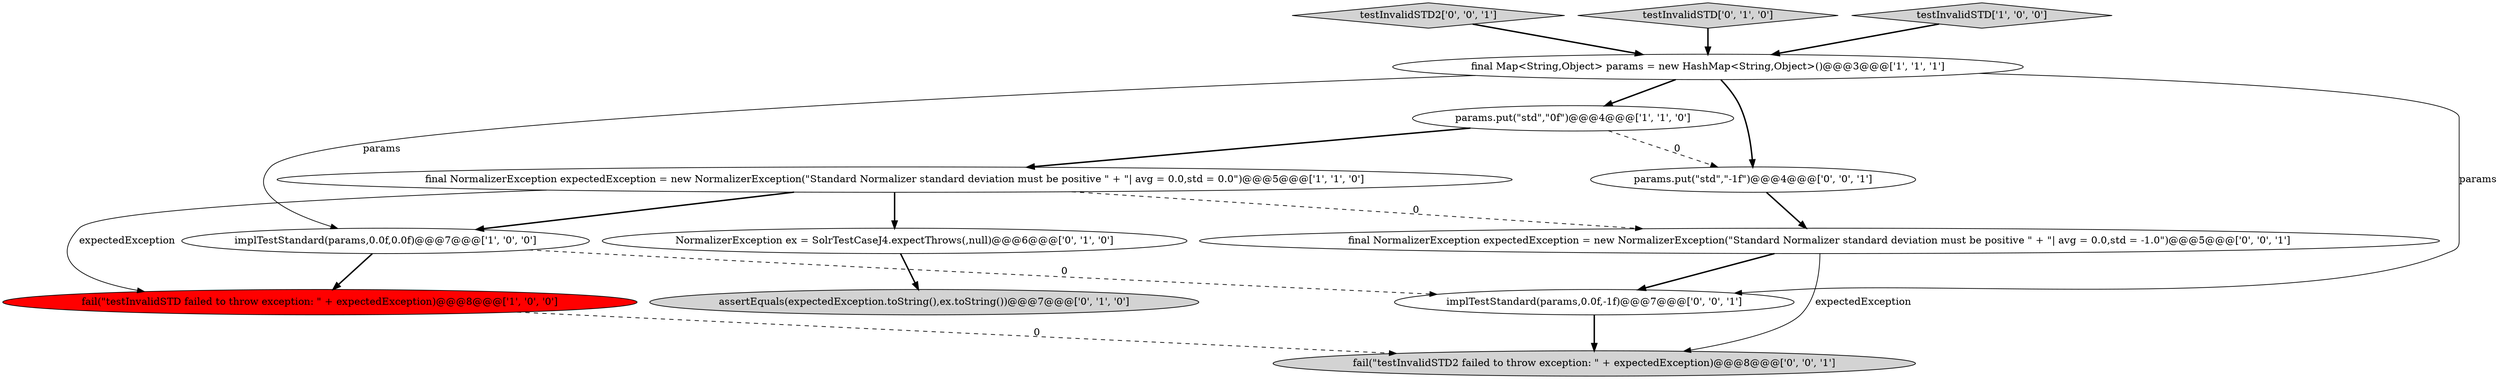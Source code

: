 digraph {
3 [style = filled, label = "fail(\"testInvalidSTD failed to throw exception: \" + expectedException)@@@8@@@['1', '0', '0']", fillcolor = red, shape = ellipse image = "AAA1AAABBB1BBB"];
4 [style = filled, label = "final Map<String,Object> params = new HashMap<String,Object>()@@@3@@@['1', '1', '1']", fillcolor = white, shape = ellipse image = "AAA0AAABBB1BBB"];
9 [style = filled, label = "fail(\"testInvalidSTD2 failed to throw exception: \" + expectedException)@@@8@@@['0', '0', '1']", fillcolor = lightgray, shape = ellipse image = "AAA0AAABBB3BBB"];
11 [style = filled, label = "params.put(\"std\",\"-1f\")@@@4@@@['0', '0', '1']", fillcolor = white, shape = ellipse image = "AAA0AAABBB3BBB"];
2 [style = filled, label = "implTestStandard(params,0.0f,0.0f)@@@7@@@['1', '0', '0']", fillcolor = white, shape = ellipse image = "AAA0AAABBB1BBB"];
6 [style = filled, label = "NormalizerException ex = SolrTestCaseJ4.expectThrows(,null)@@@6@@@['0', '1', '0']", fillcolor = white, shape = ellipse image = "AAA0AAABBB2BBB"];
12 [style = filled, label = "implTestStandard(params,0.0f,-1f)@@@7@@@['0', '0', '1']", fillcolor = white, shape = ellipse image = "AAA0AAABBB3BBB"];
13 [style = filled, label = "final NormalizerException expectedException = new NormalizerException(\"Standard Normalizer standard deviation must be positive \" + \"| avg = 0.0,std = -1.0\")@@@5@@@['0', '0', '1']", fillcolor = white, shape = ellipse image = "AAA0AAABBB3BBB"];
10 [style = filled, label = "testInvalidSTD2['0', '0', '1']", fillcolor = lightgray, shape = diamond image = "AAA0AAABBB3BBB"];
0 [style = filled, label = "params.put(\"std\",\"0f\")@@@4@@@['1', '1', '0']", fillcolor = white, shape = ellipse image = "AAA0AAABBB1BBB"];
7 [style = filled, label = "testInvalidSTD['0', '1', '0']", fillcolor = lightgray, shape = diamond image = "AAA0AAABBB2BBB"];
8 [style = filled, label = "assertEquals(expectedException.toString(),ex.toString())@@@7@@@['0', '1', '0']", fillcolor = lightgray, shape = ellipse image = "AAA0AAABBB2BBB"];
1 [style = filled, label = "testInvalidSTD['1', '0', '0']", fillcolor = lightgray, shape = diamond image = "AAA0AAABBB1BBB"];
5 [style = filled, label = "final NormalizerException expectedException = new NormalizerException(\"Standard Normalizer standard deviation must be positive \" + \"| avg = 0.0,std = 0.0\")@@@5@@@['1', '1', '0']", fillcolor = white, shape = ellipse image = "AAA0AAABBB1BBB"];
5->13 [style = dashed, label="0"];
1->4 [style = bold, label=""];
5->3 [style = solid, label="expectedException"];
2->3 [style = bold, label=""];
0->11 [style = dashed, label="0"];
7->4 [style = bold, label=""];
12->9 [style = bold, label=""];
13->9 [style = solid, label="expectedException"];
4->0 [style = bold, label=""];
2->12 [style = dashed, label="0"];
5->2 [style = bold, label=""];
13->12 [style = bold, label=""];
5->6 [style = bold, label=""];
3->9 [style = dashed, label="0"];
11->13 [style = bold, label=""];
6->8 [style = bold, label=""];
10->4 [style = bold, label=""];
4->12 [style = solid, label="params"];
4->2 [style = solid, label="params"];
4->11 [style = bold, label=""];
0->5 [style = bold, label=""];
}
